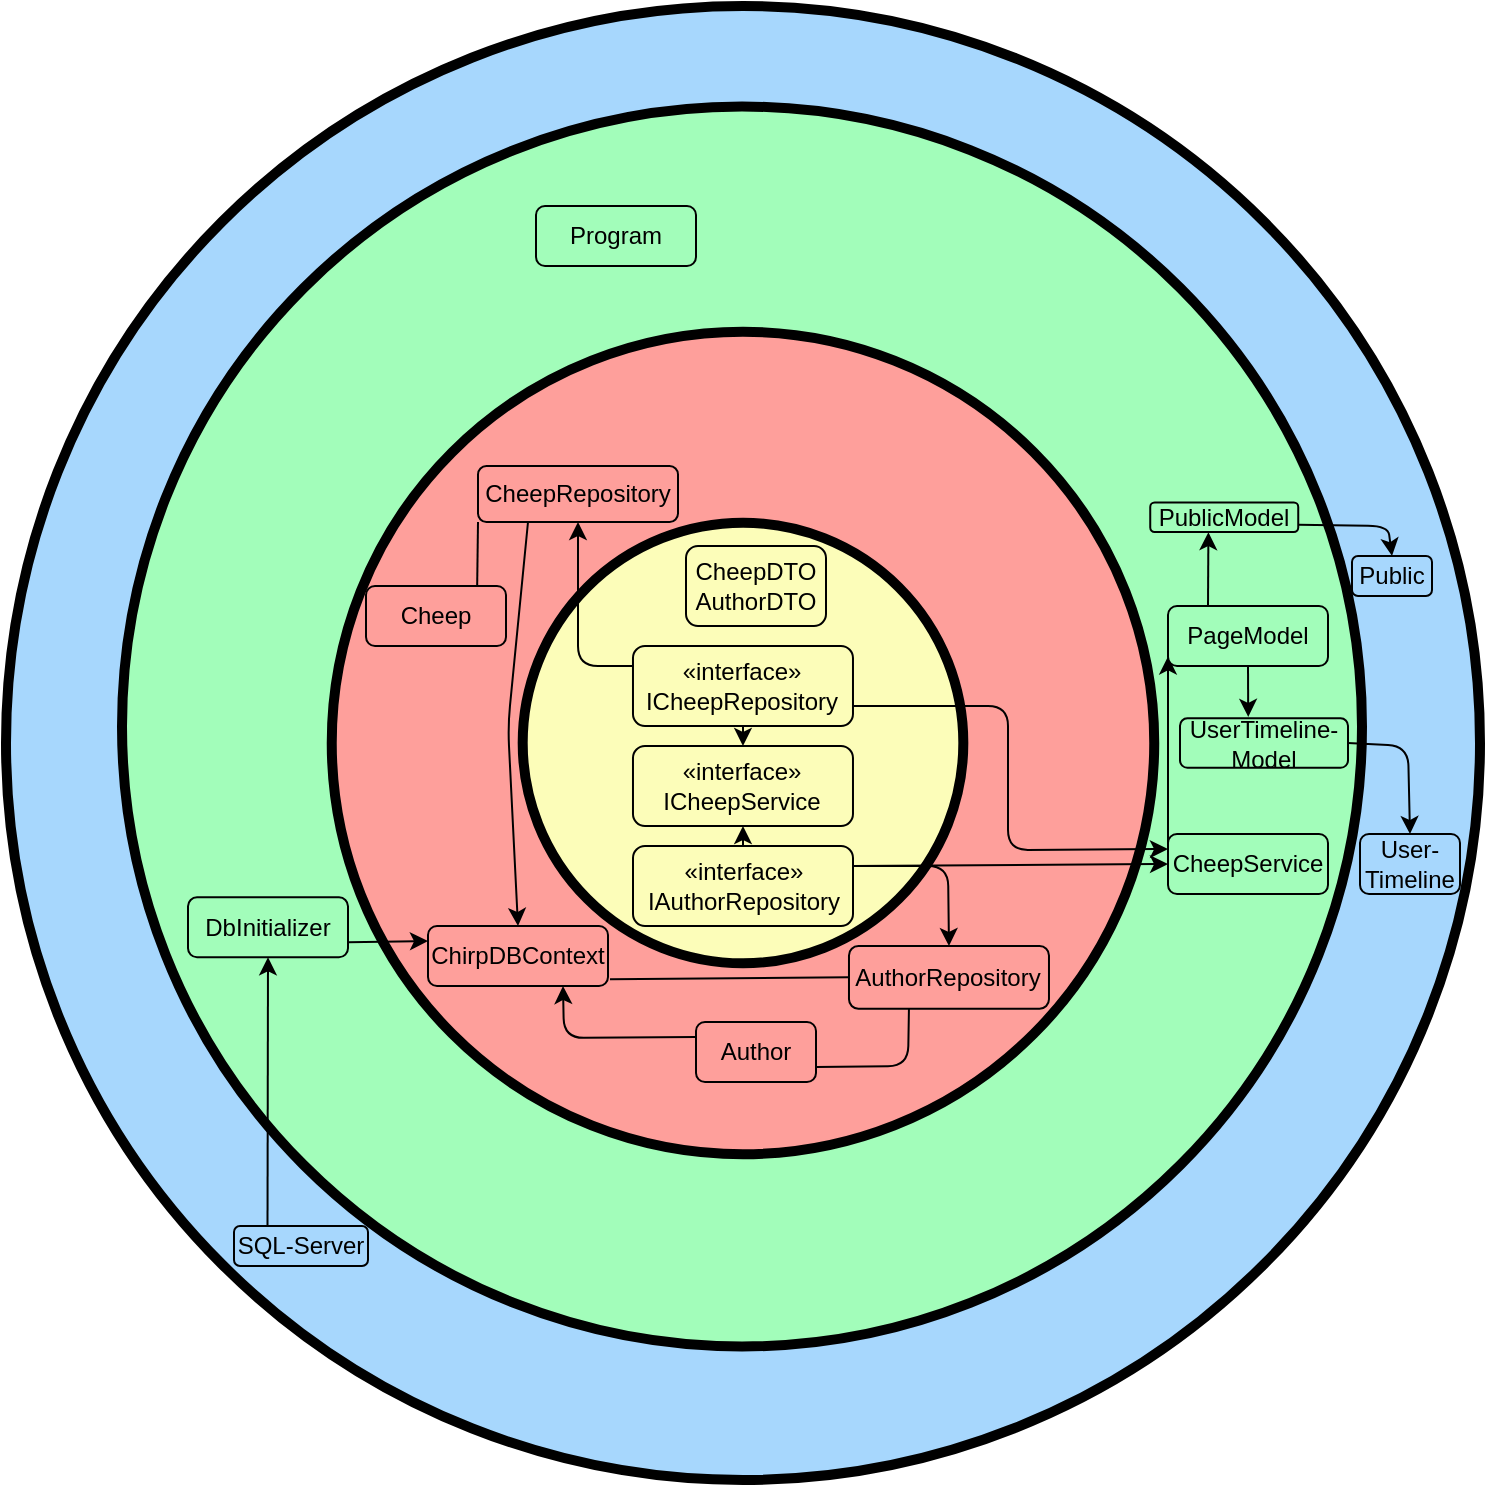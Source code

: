 <mxfile>
    <diagram id="_lKc9wc_WrMXuhMtQR7X" name="Page-1">
        <mxGraphModel dx="1131" dy="1128" grid="1" gridSize="10" guides="1" tooltips="1" connect="1" arrows="1" fold="1" page="1" pageScale="1" pageWidth="827" pageHeight="1169" background="#ffffff" math="0" shadow="0">
            <root>
                <mxCell id="0"/>
                <mxCell id="1" parent="0"/>
                <mxCell id="2" value="" style="ellipse;whiteSpace=wrap;html=1;aspect=fixed;fillColor=#A7D7FD;strokeColor=#000000;strokeWidth=5;fontColor=#ffffff;" vertex="1" parent="1">
                    <mxGeometry x="39" y="190" width="737" height="737" as="geometry"/>
                </mxCell>
                <mxCell id="3" value="" style="ellipse;whiteSpace=wrap;html=1;aspect=fixed;strokeColor=#000000;strokeWidth=5;fillColor=#A2FDBA;" vertex="1" parent="1">
                    <mxGeometry x="97" y="240.25" width="620" height="620" as="geometry"/>
                </mxCell>
                <mxCell id="4" value="" style="ellipse;whiteSpace=wrap;html=1;aspect=fixed;strokeColor=#000000;strokeWidth=5;fillColor=#FE9F9B;" vertex="1" parent="1">
                    <mxGeometry x="201.87" y="352.87" width="411.25" height="411.25" as="geometry"/>
                </mxCell>
                <mxCell id="5" value="" style="ellipse;whiteSpace=wrap;html=1;aspect=fixed;strokeColor=#000000;strokeWidth=5;fillColor=#FCFDB9;" vertex="1" parent="1">
                    <mxGeometry x="297.35" y="448.34" width="220.31" height="220.31" as="geometry"/>
                </mxCell>
                <mxCell id="7" value="&lt;font color=&quot;#000000&quot;&gt;CheepDTO&lt;br&gt;AuthorDTO&lt;br&gt;&lt;/font&gt;" style="rounded=1;whiteSpace=wrap;html=1;strokeColor=#000000;strokeWidth=1;fillColor=#FCFDB9;" vertex="1" parent="1">
                    <mxGeometry x="379" y="460" width="70" height="40" as="geometry"/>
                </mxCell>
                <mxCell id="13" style="edgeStyle=none;html=1;exitX=0.5;exitY=1;exitDx=0;exitDy=0;fontColor=#000000;strokeColor=#000000;" edge="1" parent="1" source="8" target="12">
                    <mxGeometry relative="1" as="geometry"/>
                </mxCell>
                <mxCell id="18" style="edgeStyle=none;html=1;exitX=0;exitY=0.25;exitDx=0;exitDy=0;entryX=0.5;entryY=1;entryDx=0;entryDy=0;strokeColor=#000000;fontColor=#000000;" edge="1" parent="1" source="8" target="15">
                    <mxGeometry relative="1" as="geometry">
                        <Array as="points">
                            <mxPoint x="325" y="520"/>
                        </Array>
                    </mxGeometry>
                </mxCell>
                <mxCell id="35" style="edgeStyle=none;html=1;exitX=1;exitY=0.75;exitDx=0;exitDy=0;entryX=0;entryY=0.25;entryDx=0;entryDy=0;strokeColor=#000000;fontColor=#000000;startArrow=none;startFill=0;endArrow=classic;endFill=1;" edge="1" parent="1" source="8">
                    <mxGeometry relative="1" as="geometry">
                        <mxPoint x="620" y="611.5" as="targetPoint"/>
                        <Array as="points">
                            <mxPoint x="540" y="540"/>
                            <mxPoint x="540" y="612"/>
                        </Array>
                    </mxGeometry>
                </mxCell>
                <mxCell id="8" value="&lt;span style=&quot;color: rgb(0, 0, 0);&quot;&gt;«interface»&lt;br&gt;&lt;/span&gt;&lt;font color=&quot;#000000&quot;&gt;ICheepRepository&lt;br&gt;&lt;/font&gt;" style="rounded=1;whiteSpace=wrap;html=1;strokeColor=#000000;strokeWidth=1;fillColor=#FCFDB9;" vertex="1" parent="1">
                    <mxGeometry x="352.49" y="510" width="110" height="40" as="geometry"/>
                </mxCell>
                <mxCell id="14" style="edgeStyle=none;html=1;exitX=0.5;exitY=0;exitDx=0;exitDy=0;entryX=0.5;entryY=1;entryDx=0;entryDy=0;strokeColor=#000000;fontColor=#000000;" edge="1" parent="1" source="10" target="12">
                    <mxGeometry relative="1" as="geometry"/>
                </mxCell>
                <mxCell id="20" style="edgeStyle=none;html=1;exitX=1;exitY=0.25;exitDx=0;exitDy=0;entryX=0.5;entryY=0;entryDx=0;entryDy=0;strokeColor=#000000;fontColor=#000000;endArrow=classic;endFill=1;" edge="1" parent="1" source="10" target="19">
                    <mxGeometry relative="1" as="geometry">
                        <Array as="points">
                            <mxPoint x="510" y="620"/>
                        </Array>
                    </mxGeometry>
                </mxCell>
                <mxCell id="42" style="edgeStyle=none;html=1;exitX=1;exitY=0.25;exitDx=0;exitDy=0;entryX=0;entryY=0.5;entryDx=0;entryDy=0;strokeColor=#000000;fontColor=#000000;startArrow=none;startFill=0;endArrow=classic;endFill=1;" edge="1" parent="1" source="10">
                    <mxGeometry relative="1" as="geometry">
                        <mxPoint x="620" y="619.0" as="targetPoint"/>
                    </mxGeometry>
                </mxCell>
                <mxCell id="10" value="&lt;span style=&quot;color: rgb(0, 0, 0);&quot;&gt;«interface»&lt;br&gt;&lt;/span&gt;&lt;font color=&quot;#000000&quot;&gt;IAuthorRepository&lt;br&gt;&lt;/font&gt;" style="rounded=1;whiteSpace=wrap;html=1;strokeColor=#000000;strokeWidth=1;fillColor=#FCFDB9;" vertex="1" parent="1">
                    <mxGeometry x="352.5" y="610" width="110" height="40" as="geometry"/>
                </mxCell>
                <mxCell id="12" value="&lt;span style=&quot;color: rgb(0, 0, 0);&quot;&gt;«interface»&lt;br&gt;&lt;/span&gt;&lt;font color=&quot;#000000&quot;&gt;ICheepService&lt;br&gt;&lt;/font&gt;" style="rounded=1;whiteSpace=wrap;html=1;strokeColor=#000000;strokeWidth=1;fillColor=#FCFDB9;" vertex="1" parent="1">
                    <mxGeometry x="352.49" y="560" width="110" height="40" as="geometry"/>
                </mxCell>
                <mxCell id="31" style="edgeStyle=none;html=1;exitX=0;exitY=1;exitDx=0;exitDy=0;entryX=0.794;entryY=0.014;entryDx=0;entryDy=0;entryPerimeter=0;strokeColor=#000000;fontColor=#000000;endArrow=none;endFill=0;" edge="1" parent="1" source="15" target="22">
                    <mxGeometry relative="1" as="geometry"/>
                </mxCell>
                <mxCell id="15" value="&lt;font color=&quot;#000000&quot;&gt;CheepRepository&lt;br&gt;&lt;/font&gt;" style="rounded=1;whiteSpace=wrap;html=1;strokeColor=#000000;strokeWidth=1;fillColor=#FE9F9B;" vertex="1" parent="1">
                    <mxGeometry x="275" y="420" width="100" height="28" as="geometry"/>
                </mxCell>
                <mxCell id="26" style="edgeStyle=none;html=1;exitX=0.3;exitY=0.968;exitDx=0;exitDy=0;entryX=1;entryY=0.75;entryDx=0;entryDy=0;strokeColor=#000000;fontColor=#000000;endArrow=none;endFill=0;exitPerimeter=0;" edge="1" parent="1" source="19" target="23">
                    <mxGeometry relative="1" as="geometry">
                        <Array as="points">
                            <mxPoint x="490" y="720"/>
                        </Array>
                    </mxGeometry>
                </mxCell>
                <mxCell id="28" style="edgeStyle=none;html=1;exitX=0;exitY=0.5;exitDx=0;exitDy=0;entryX=1.011;entryY=0.888;entryDx=0;entryDy=0;entryPerimeter=0;strokeColor=#000000;fontColor=#000000;endArrow=none;endFill=0;" edge="1" parent="1" source="19" target="24">
                    <mxGeometry relative="1" as="geometry"/>
                </mxCell>
                <mxCell id="19" value="&lt;font color=&quot;#000000&quot;&gt;AuthorRepository&lt;br&gt;&lt;/font&gt;" style="rounded=1;whiteSpace=wrap;html=1;strokeColor=#000000;strokeWidth=1;fillColor=#FE9F9B;" vertex="1" parent="1">
                    <mxGeometry x="460.49" y="660" width="100" height="31.35" as="geometry"/>
                </mxCell>
                <mxCell id="22" value="&lt;font color=&quot;#000000&quot;&gt;Cheep&lt;br&gt;&lt;/font&gt;" style="rounded=1;whiteSpace=wrap;html=1;strokeColor=#000000;strokeWidth=1;fillColor=#FE9F9B;fontStyle=0" vertex="1" parent="1">
                    <mxGeometry x="219" y="480" width="70" height="30" as="geometry"/>
                </mxCell>
                <mxCell id="30" style="edgeStyle=none;html=1;exitX=0;exitY=0.25;exitDx=0;exitDy=0;entryX=0.75;entryY=1;entryDx=0;entryDy=0;strokeColor=#000000;fontColor=#000000;endArrow=classic;endFill=1;startArrow=none;startFill=0;" edge="1" parent="1" source="23" target="24">
                    <mxGeometry relative="1" as="geometry">
                        <Array as="points">
                            <mxPoint x="318" y="706"/>
                        </Array>
                    </mxGeometry>
                </mxCell>
                <mxCell id="23" value="&lt;font color=&quot;#000000&quot;&gt;Author&lt;br&gt;&lt;/font&gt;" style="rounded=1;whiteSpace=wrap;html=1;strokeColor=#000000;strokeWidth=1;fillColor=#FE9F9B;" vertex="1" parent="1">
                    <mxGeometry x="384" y="698" width="60" height="30" as="geometry"/>
                </mxCell>
                <mxCell id="32" style="edgeStyle=none;html=1;exitX=0.5;exitY=0;exitDx=0;exitDy=0;entryX=0.25;entryY=1;entryDx=0;entryDy=0;strokeColor=#000000;fontColor=#000000;endArrow=none;endFill=0;startArrow=classic;startFill=1;" edge="1" parent="1" source="24" target="15">
                    <mxGeometry relative="1" as="geometry">
                        <Array as="points">
                            <mxPoint x="290" y="550"/>
                        </Array>
                    </mxGeometry>
                </mxCell>
                <mxCell id="24" value="&lt;font color=&quot;#000000&quot;&gt;ChirpDBContext&lt;br&gt;&lt;/font&gt;" style="rounded=1;whiteSpace=wrap;html=1;strokeColor=#000000;strokeWidth=1;fillColor=#FE9F9B;fontStyle=0" vertex="1" parent="1">
                    <mxGeometry x="250" y="650" width="90" height="30" as="geometry"/>
                </mxCell>
                <mxCell id="36" value="&lt;font color=&quot;#000000&quot;&gt;Public&lt;br&gt;&lt;/font&gt;" style="rounded=1;whiteSpace=wrap;html=1;strokeColor=#000000;strokeWidth=1;fillColor=#A7D7FD;fontStyle=0" vertex="1" parent="1">
                    <mxGeometry x="712" y="465" width="40" height="20" as="geometry"/>
                </mxCell>
                <mxCell id="37" value="&lt;font color=&quot;#000000&quot;&gt;User-&lt;br&gt;Timeline&lt;br&gt;&lt;/font&gt;" style="rounded=1;whiteSpace=wrap;html=1;strokeColor=#000000;strokeWidth=1;fillColor=#A7D7FD;fontStyle=0" vertex="1" parent="1">
                    <mxGeometry x="716" y="604" width="50" height="30" as="geometry"/>
                </mxCell>
                <mxCell id="47" style="edgeStyle=none;html=1;exitX=0;exitY=0.25;exitDx=0;exitDy=0;entryX=0;entryY=0.841;entryDx=0;entryDy=0;strokeColor=#000000;fontColor=#000000;startArrow=none;startFill=0;endArrow=classic;endFill=1;entryPerimeter=0;" edge="1" parent="1" source="43" target="44">
                    <mxGeometry relative="1" as="geometry"/>
                </mxCell>
                <mxCell id="43" value="&lt;font color=&quot;#000000&quot;&gt;CheepService&lt;br&gt;&lt;/font&gt;" style="rounded=1;whiteSpace=wrap;html=1;strokeColor=#000000;strokeWidth=1;fillColor=#A2FDBA;fontStyle=0" vertex="1" parent="1">
                    <mxGeometry x="620" y="604" width="80" height="30" as="geometry"/>
                </mxCell>
                <mxCell id="49" style="edgeStyle=none;html=1;exitX=0.5;exitY=1;exitDx=0;exitDy=0;entryX=0.406;entryY=-0.028;entryDx=0;entryDy=0;entryPerimeter=0;strokeColor=#000000;fontColor=#000000;startArrow=none;startFill=0;endArrow=classic;endFill=1;" edge="1" parent="1" source="44" target="46">
                    <mxGeometry relative="1" as="geometry"/>
                </mxCell>
                <mxCell id="50" style="edgeStyle=none;html=1;exitX=0.25;exitY=0;exitDx=0;exitDy=0;entryX=0.393;entryY=1.005;entryDx=0;entryDy=0;entryPerimeter=0;strokeColor=#000000;fontColor=#000000;startArrow=none;startFill=0;endArrow=classic;endFill=1;" edge="1" parent="1" source="44" target="48">
                    <mxGeometry relative="1" as="geometry"/>
                </mxCell>
                <mxCell id="44" value="&lt;font color=&quot;#000000&quot;&gt;PageModel&lt;br&gt;&lt;/font&gt;" style="rounded=1;whiteSpace=wrap;html=1;strokeColor=#000000;strokeWidth=1;fillColor=#A2FDBA;fontStyle=0" vertex="1" parent="1">
                    <mxGeometry x="620" y="490" width="80" height="30" as="geometry"/>
                </mxCell>
                <mxCell id="51" style="edgeStyle=none;html=1;exitX=1;exitY=0.5;exitDx=0;exitDy=0;entryX=0.5;entryY=0;entryDx=0;entryDy=0;strokeColor=#000000;fontColor=#000000;startArrow=none;startFill=0;endArrow=classic;endFill=1;" edge="1" parent="1" source="46" target="37">
                    <mxGeometry relative="1" as="geometry">
                        <Array as="points">
                            <mxPoint x="740" y="560"/>
                        </Array>
                    </mxGeometry>
                </mxCell>
                <mxCell id="46" value="&lt;font color=&quot;#000000&quot;&gt;UserTimeline-&lt;br&gt;Model&lt;br&gt;&lt;/font&gt;" style="rounded=1;whiteSpace=wrap;html=1;strokeColor=#000000;strokeWidth=1;fillColor=#A2FDBA;fontStyle=0" vertex="1" parent="1">
                    <mxGeometry x="626" y="546.13" width="84" height="24.75" as="geometry"/>
                </mxCell>
                <mxCell id="52" style="edgeStyle=none;html=1;exitX=1;exitY=0.75;exitDx=0;exitDy=0;entryX=0.5;entryY=0;entryDx=0;entryDy=0;strokeColor=#000000;fontColor=#000000;startArrow=none;startFill=0;endArrow=classic;endFill=1;" edge="1" parent="1" source="48" target="36">
                    <mxGeometry relative="1" as="geometry">
                        <Array as="points">
                            <mxPoint x="730" y="450"/>
                        </Array>
                    </mxGeometry>
                </mxCell>
                <mxCell id="48" value="&lt;font color=&quot;#000000&quot;&gt;PublicModel&lt;br&gt;&lt;/font&gt;" style="rounded=1;whiteSpace=wrap;html=1;strokeColor=#000000;strokeWidth=1;fillColor=#A2FDBA;fontStyle=0" vertex="1" parent="1">
                    <mxGeometry x="611.12" y="438.25" width="74" height="14.75" as="geometry"/>
                </mxCell>
                <mxCell id="53" value="&lt;font color=&quot;#000000&quot;&gt;Program&lt;br&gt;&lt;/font&gt;" style="rounded=1;whiteSpace=wrap;html=1;strokeColor=#000000;strokeWidth=1;fillColor=#A2FDBA;fontStyle=0" vertex="1" parent="1">
                    <mxGeometry x="304" y="290" width="80" height="30" as="geometry"/>
                </mxCell>
                <mxCell id="57" style="edgeStyle=none;html=1;exitX=1;exitY=0.75;exitDx=0;exitDy=0;entryX=0;entryY=0.25;entryDx=0;entryDy=0;strokeColor=#000000;fontColor=#000000;startArrow=none;startFill=0;endArrow=classic;endFill=1;" edge="1" parent="1" source="54" target="24">
                    <mxGeometry relative="1" as="geometry"/>
                </mxCell>
                <mxCell id="54" value="&lt;font color=&quot;#000000&quot;&gt;DbInitializer&lt;br&gt;&lt;/font&gt;" style="rounded=1;whiteSpace=wrap;html=1;strokeColor=#000000;strokeWidth=1;fillColor=#A2FDBA;fontStyle=0" vertex="1" parent="1">
                    <mxGeometry x="130" y="635.65" width="80" height="30" as="geometry"/>
                </mxCell>
                <mxCell id="56" style="edgeStyle=none;html=1;exitX=0.25;exitY=0;exitDx=0;exitDy=0;entryX=0.5;entryY=1;entryDx=0;entryDy=0;strokeColor=#000000;fontColor=#000000;startArrow=none;startFill=0;endArrow=classic;endFill=1;" edge="1" parent="1" source="55" target="54">
                    <mxGeometry relative="1" as="geometry"/>
                </mxCell>
                <mxCell id="55" value="&lt;font color=&quot;#000000&quot;&gt;SQL-Server&lt;br&gt;&lt;/font&gt;" style="rounded=1;whiteSpace=wrap;html=1;strokeColor=#000000;strokeWidth=1;fillColor=#A7D7FD;fontStyle=0" vertex="1" parent="1">
                    <mxGeometry x="153" y="800" width="67" height="20" as="geometry"/>
                </mxCell>
            </root>
        </mxGraphModel>
    </diagram>
</mxfile>